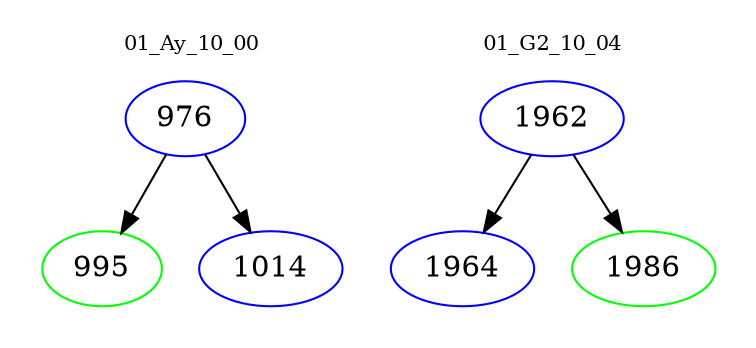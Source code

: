 digraph{
subgraph cluster_0 {
color = white
label = "01_Ay_10_00";
fontsize=10;
T0_976 [label="976", color="blue"]
T0_976 -> T0_995 [color="black"]
T0_995 [label="995", color="green"]
T0_976 -> T0_1014 [color="black"]
T0_1014 [label="1014", color="blue"]
}
subgraph cluster_1 {
color = white
label = "01_G2_10_04";
fontsize=10;
T1_1962 [label="1962", color="blue"]
T1_1962 -> T1_1964 [color="black"]
T1_1964 [label="1964", color="blue"]
T1_1962 -> T1_1986 [color="black"]
T1_1986 [label="1986", color="green"]
}
}
